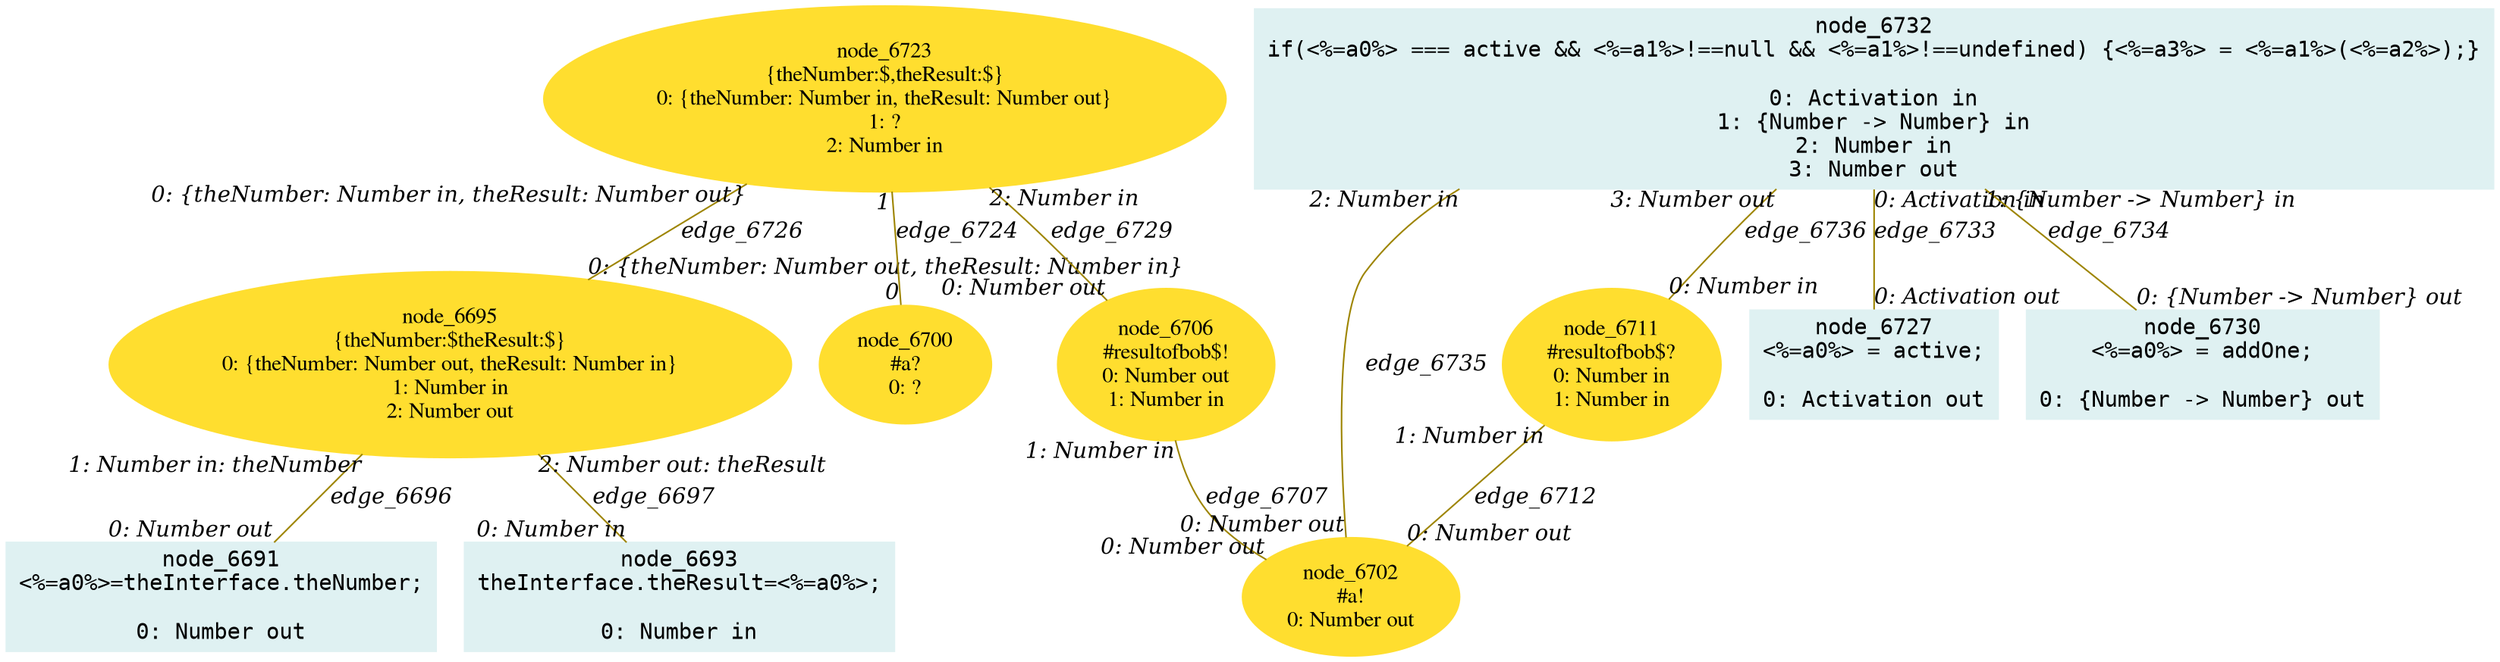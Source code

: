 digraph g{node_6691 [shape="box", style="filled", color="#dff1f2", fontname="Courier", label="node_6691
<%=a0%>=theInterface.theNumber;

0: Number out" ]
node_6693 [shape="box", style="filled", color="#dff1f2", fontname="Courier", label="node_6693
theInterface.theResult=<%=a0%>;

0: Number in" ]
node_6695 [shape="ellipse", style="filled", color="#ffde2f", fontname="Times", label="node_6695
{theNumber:$theResult:$}
0: {theNumber: Number out, theResult: Number in}
1: Number in
2: Number out" ]
node_6700 [shape="ellipse", style="filled", color="#ffde2f", fontname="Times", label="node_6700
#a?
0: ?" ]
node_6702 [shape="ellipse", style="filled", color="#ffde2f", fontname="Times", label="node_6702
#a!
0: Number out" ]
node_6706 [shape="ellipse", style="filled", color="#ffde2f", fontname="Times", label="node_6706
#resultofbob$!
0: Number out
1: Number in" ]
node_6711 [shape="ellipse", style="filled", color="#ffde2f", fontname="Times", label="node_6711
#resultofbob$?
0: Number in
1: Number in" ]
node_6723 [shape="ellipse", style="filled", color="#ffde2f", fontname="Times", label="node_6723
{theNumber:$,theResult:$}
0: {theNumber: Number in, theResult: Number out}
1: ?
2: Number in" ]
node_6727 [shape="box", style="filled", color="#dff1f2", fontname="Courier", label="node_6727
<%=a0%> = active;

0: Activation out" ]
node_6730 [shape="box", style="filled", color="#dff1f2", fontname="Courier", label="node_6730
<%=a0%> = addOne;

0: {Number -> Number} out" ]
node_6732 [shape="box", style="filled", color="#dff1f2", fontname="Courier", label="node_6732
if(<%=a0%> === active && <%=a1%>!==null && <%=a1%>!==undefined) {<%=a3%> = <%=a1%>(<%=a2%>);}

0: Activation in
1: {Number -> Number} in
2: Number in
3: Number out" ]
node_6695 -> node_6691 [dir=none, arrowHead=none, fontname="Times-Italic", arrowsize=1, color="#9d8400", label="edge_6696",  headlabel="0: Number out", taillabel="1: Number in: theNumber" ]
node_6695 -> node_6693 [dir=none, arrowHead=none, fontname="Times-Italic", arrowsize=1, color="#9d8400", label="edge_6697",  headlabel="0: Number in", taillabel="2: Number out: theResult" ]
node_6706 -> node_6702 [dir=none, arrowHead=none, fontname="Times-Italic", arrowsize=1, color="#9d8400", label="edge_6707",  headlabel="0: Number out", taillabel="1: Number in" ]
node_6711 -> node_6702 [dir=none, arrowHead=none, fontname="Times-Italic", arrowsize=1, color="#9d8400", label="edge_6712",  headlabel="0: Number out", taillabel="1: Number in" ]
node_6723 -> node_6700 [dir=none, arrowHead=none, fontname="Times-Italic", arrowsize=1, color="#9d8400", label="edge_6724",  headlabel="0", taillabel="1" ]
node_6723 -> node_6695 [dir=none, arrowHead=none, fontname="Times-Italic", arrowsize=1, color="#9d8400", label="edge_6726",  headlabel="0: {theNumber: Number out, theResult: Number in}", taillabel="0: {theNumber: Number in, theResult: Number out}" ]
node_6723 -> node_6706 [dir=none, arrowHead=none, fontname="Times-Italic", arrowsize=1, color="#9d8400", label="edge_6729",  headlabel="0: Number out", taillabel="2: Number in" ]
node_6732 -> node_6727 [dir=none, arrowHead=none, fontname="Times-Italic", arrowsize=1, color="#9d8400", label="edge_6733",  headlabel="0: Activation out", taillabel="0: Activation in" ]
node_6732 -> node_6730 [dir=none, arrowHead=none, fontname="Times-Italic", arrowsize=1, color="#9d8400", label="edge_6734",  headlabel="0: {Number -> Number} out", taillabel="1: {Number -> Number} in" ]
node_6732 -> node_6702 [dir=none, arrowHead=none, fontname="Times-Italic", arrowsize=1, color="#9d8400", label="edge_6735",  headlabel="0: Number out", taillabel="2: Number in" ]
node_6732 -> node_6711 [dir=none, arrowHead=none, fontname="Times-Italic", arrowsize=1, color="#9d8400", label="edge_6736",  headlabel="0: Number in", taillabel="3: Number out" ]
}
